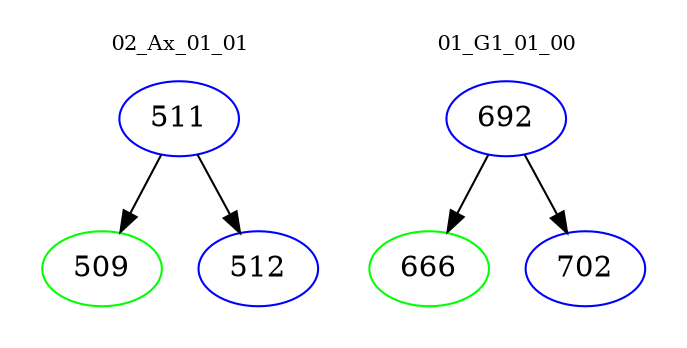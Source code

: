 digraph{
subgraph cluster_0 {
color = white
label = "02_Ax_01_01";
fontsize=10;
T0_511 [label="511", color="blue"]
T0_511 -> T0_509 [color="black"]
T0_509 [label="509", color="green"]
T0_511 -> T0_512 [color="black"]
T0_512 [label="512", color="blue"]
}
subgraph cluster_1 {
color = white
label = "01_G1_01_00";
fontsize=10;
T1_692 [label="692", color="blue"]
T1_692 -> T1_666 [color="black"]
T1_666 [label="666", color="green"]
T1_692 -> T1_702 [color="black"]
T1_702 [label="702", color="blue"]
}
}
